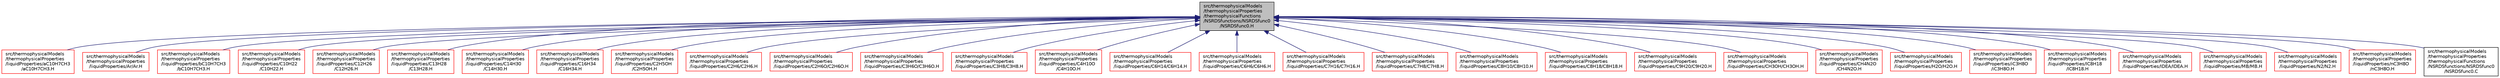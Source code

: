 digraph "src/thermophysicalModels/thermophysicalProperties/thermophysicalFunctions/NSRDSfunctions/NSRDSfunc0/NSRDSfunc0.H"
{
  bgcolor="transparent";
  edge [fontname="Helvetica",fontsize="10",labelfontname="Helvetica",labelfontsize="10"];
  node [fontname="Helvetica",fontsize="10",shape=record];
  Node1 [label="src/thermophysicalModels\l/thermophysicalProperties\l/thermophysicalFunctions\l/NSRDSfunctions/NSRDSfunc0\l/NSRDSfunc0.H",height=0.2,width=0.4,color="black", fillcolor="grey75", style="filled" fontcolor="black"];
  Node1 -> Node2 [dir="back",color="midnightblue",fontsize="10",style="solid",fontname="Helvetica"];
  Node2 [label="src/thermophysicalModels\l/thermophysicalProperties\l/liquidProperties/aC10H7CH3\l/aC10H7CH3.H",height=0.2,width=0.4,color="red",URL="$aC10H7CH3_8H.html"];
  Node1 -> Node3 [dir="back",color="midnightblue",fontsize="10",style="solid",fontname="Helvetica"];
  Node3 [label="src/thermophysicalModels\l/thermophysicalProperties\l/liquidProperties/Ar/Ar.H",height=0.2,width=0.4,color="red",URL="$Ar_8H.html"];
  Node1 -> Node4 [dir="back",color="midnightblue",fontsize="10",style="solid",fontname="Helvetica"];
  Node4 [label="src/thermophysicalModels\l/thermophysicalProperties\l/liquidProperties/bC10H7CH3\l/bC10H7CH3.H",height=0.2,width=0.4,color="red",URL="$bC10H7CH3_8H.html"];
  Node1 -> Node5 [dir="back",color="midnightblue",fontsize="10",style="solid",fontname="Helvetica"];
  Node5 [label="src/thermophysicalModels\l/thermophysicalProperties\l/liquidProperties/C10H22\l/C10H22.H",height=0.2,width=0.4,color="red",URL="$C10H22_8H.html"];
  Node1 -> Node6 [dir="back",color="midnightblue",fontsize="10",style="solid",fontname="Helvetica"];
  Node6 [label="src/thermophysicalModels\l/thermophysicalProperties\l/liquidProperties/C12H26\l/C12H26.H",height=0.2,width=0.4,color="red",URL="$C12H26_8H.html"];
  Node1 -> Node7 [dir="back",color="midnightblue",fontsize="10",style="solid",fontname="Helvetica"];
  Node7 [label="src/thermophysicalModels\l/thermophysicalProperties\l/liquidProperties/C13H28\l/C13H28.H",height=0.2,width=0.4,color="red",URL="$C13H28_8H.html"];
  Node1 -> Node8 [dir="back",color="midnightblue",fontsize="10",style="solid",fontname="Helvetica"];
  Node8 [label="src/thermophysicalModels\l/thermophysicalProperties\l/liquidProperties/C14H30\l/C14H30.H",height=0.2,width=0.4,color="red",URL="$C14H30_8H.html"];
  Node1 -> Node9 [dir="back",color="midnightblue",fontsize="10",style="solid",fontname="Helvetica"];
  Node9 [label="src/thermophysicalModels\l/thermophysicalProperties\l/liquidProperties/C16H34\l/C16H34.H",height=0.2,width=0.4,color="red",URL="$C16H34_8H.html"];
  Node1 -> Node10 [dir="back",color="midnightblue",fontsize="10",style="solid",fontname="Helvetica"];
  Node10 [label="src/thermophysicalModels\l/thermophysicalProperties\l/liquidProperties/C2H5OH\l/C2H5OH.H",height=0.2,width=0.4,color="red",URL="$C2H5OH_8H.html"];
  Node1 -> Node11 [dir="back",color="midnightblue",fontsize="10",style="solid",fontname="Helvetica"];
  Node11 [label="src/thermophysicalModels\l/thermophysicalProperties\l/liquidProperties/C2H6/C2H6.H",height=0.2,width=0.4,color="red",URL="$C2H6_8H.html"];
  Node1 -> Node12 [dir="back",color="midnightblue",fontsize="10",style="solid",fontname="Helvetica"];
  Node12 [label="src/thermophysicalModels\l/thermophysicalProperties\l/liquidProperties/C2H6O/C2H6O.H",height=0.2,width=0.4,color="red",URL="$C2H6O_8H.html"];
  Node1 -> Node13 [dir="back",color="midnightblue",fontsize="10",style="solid",fontname="Helvetica"];
  Node13 [label="src/thermophysicalModels\l/thermophysicalProperties\l/liquidProperties/C3H6O/C3H6O.H",height=0.2,width=0.4,color="red",URL="$C3H6O_8H.html"];
  Node1 -> Node14 [dir="back",color="midnightblue",fontsize="10",style="solid",fontname="Helvetica"];
  Node14 [label="src/thermophysicalModels\l/thermophysicalProperties\l/liquidProperties/C3H8/C3H8.H",height=0.2,width=0.4,color="red",URL="$C3H8_8H.html"];
  Node1 -> Node15 [dir="back",color="midnightblue",fontsize="10",style="solid",fontname="Helvetica"];
  Node15 [label="src/thermophysicalModels\l/thermophysicalProperties\l/liquidProperties/C4H10O\l/C4H10O.H",height=0.2,width=0.4,color="red",URL="$C4H10O_8H.html"];
  Node1 -> Node16 [dir="back",color="midnightblue",fontsize="10",style="solid",fontname="Helvetica"];
  Node16 [label="src/thermophysicalModels\l/thermophysicalProperties\l/liquidProperties/C6H14/C6H14.H",height=0.2,width=0.4,color="red",URL="$C6H14_8H.html"];
  Node1 -> Node17 [dir="back",color="midnightblue",fontsize="10",style="solid",fontname="Helvetica"];
  Node17 [label="src/thermophysicalModels\l/thermophysicalProperties\l/liquidProperties/C6H6/C6H6.H",height=0.2,width=0.4,color="red",URL="$C6H6_8H.html"];
  Node1 -> Node18 [dir="back",color="midnightblue",fontsize="10",style="solid",fontname="Helvetica"];
  Node18 [label="src/thermophysicalModels\l/thermophysicalProperties\l/liquidProperties/C7H16/C7H16.H",height=0.2,width=0.4,color="red",URL="$C7H16_8H.html"];
  Node1 -> Node19 [dir="back",color="midnightblue",fontsize="10",style="solid",fontname="Helvetica"];
  Node19 [label="src/thermophysicalModels\l/thermophysicalProperties\l/liquidProperties/C7H8/C7H8.H",height=0.2,width=0.4,color="red",URL="$C7H8_8H.html"];
  Node1 -> Node20 [dir="back",color="midnightblue",fontsize="10",style="solid",fontname="Helvetica"];
  Node20 [label="src/thermophysicalModels\l/thermophysicalProperties\l/liquidProperties/C8H10/C8H10.H",height=0.2,width=0.4,color="red",URL="$C8H10_8H.html"];
  Node1 -> Node21 [dir="back",color="midnightblue",fontsize="10",style="solid",fontname="Helvetica"];
  Node21 [label="src/thermophysicalModels\l/thermophysicalProperties\l/liquidProperties/C8H18/C8H18.H",height=0.2,width=0.4,color="red",URL="$C8H18_8H.html"];
  Node1 -> Node22 [dir="back",color="midnightblue",fontsize="10",style="solid",fontname="Helvetica"];
  Node22 [label="src/thermophysicalModels\l/thermophysicalProperties\l/liquidProperties/C9H20/C9H20.H",height=0.2,width=0.4,color="red",URL="$C9H20_8H.html"];
  Node1 -> Node23 [dir="back",color="midnightblue",fontsize="10",style="solid",fontname="Helvetica"];
  Node23 [label="src/thermophysicalModels\l/thermophysicalProperties\l/liquidProperties/CH3OH/CH3OH.H",height=0.2,width=0.4,color="red",URL="$CH3OH_8H.html"];
  Node1 -> Node24 [dir="back",color="midnightblue",fontsize="10",style="solid",fontname="Helvetica"];
  Node24 [label="src/thermophysicalModels\l/thermophysicalProperties\l/liquidProperties/CH4N2O\l/CH4N2O.H",height=0.2,width=0.4,color="red",URL="$CH4N2O_8H.html"];
  Node1 -> Node25 [dir="back",color="midnightblue",fontsize="10",style="solid",fontname="Helvetica"];
  Node25 [label="src/thermophysicalModels\l/thermophysicalProperties\l/liquidProperties/H2O/H2O.H",height=0.2,width=0.4,color="red",URL="$H2O_8H.html"];
  Node1 -> Node26 [dir="back",color="midnightblue",fontsize="10",style="solid",fontname="Helvetica"];
  Node26 [label="src/thermophysicalModels\l/thermophysicalProperties\l/liquidProperties/iC3H8O\l/iC3H8O.H",height=0.2,width=0.4,color="red",URL="$iC3H8O_8H.html"];
  Node1 -> Node27 [dir="back",color="midnightblue",fontsize="10",style="solid",fontname="Helvetica"];
  Node27 [label="src/thermophysicalModels\l/thermophysicalProperties\l/liquidProperties/IC8H18\l/IC8H18.H",height=0.2,width=0.4,color="red",URL="$IC8H18_8H.html"];
  Node1 -> Node28 [dir="back",color="midnightblue",fontsize="10",style="solid",fontname="Helvetica"];
  Node28 [label="src/thermophysicalModels\l/thermophysicalProperties\l/liquidProperties/IDEA/IDEA.H",height=0.2,width=0.4,color="red",URL="$IDEA_8H.html"];
  Node1 -> Node29 [dir="back",color="midnightblue",fontsize="10",style="solid",fontname="Helvetica"];
  Node29 [label="src/thermophysicalModels\l/thermophysicalProperties\l/liquidProperties/MB/MB.H",height=0.2,width=0.4,color="red",URL="$MB_8H.html"];
  Node1 -> Node30 [dir="back",color="midnightblue",fontsize="10",style="solid",fontname="Helvetica"];
  Node30 [label="src/thermophysicalModels\l/thermophysicalProperties\l/liquidProperties/N2/N2.H",height=0.2,width=0.4,color="red",URL="$N2_8H.html"];
  Node1 -> Node31 [dir="back",color="midnightblue",fontsize="10",style="solid",fontname="Helvetica"];
  Node31 [label="src/thermophysicalModels\l/thermophysicalProperties\l/liquidProperties/nC3H8O\l/nC3H8O.H",height=0.2,width=0.4,color="red",URL="$nC3H8O_8H.html"];
  Node1 -> Node32 [dir="back",color="midnightblue",fontsize="10",style="solid",fontname="Helvetica"];
  Node32 [label="src/thermophysicalModels\l/thermophysicalProperties\l/thermophysicalFunctions\l/NSRDSfunctions/NSRDSfunc0\l/NSRDSfunc0.C",height=0.2,width=0.4,color="black",URL="$NSRDSfunc0_8C.html"];
}
